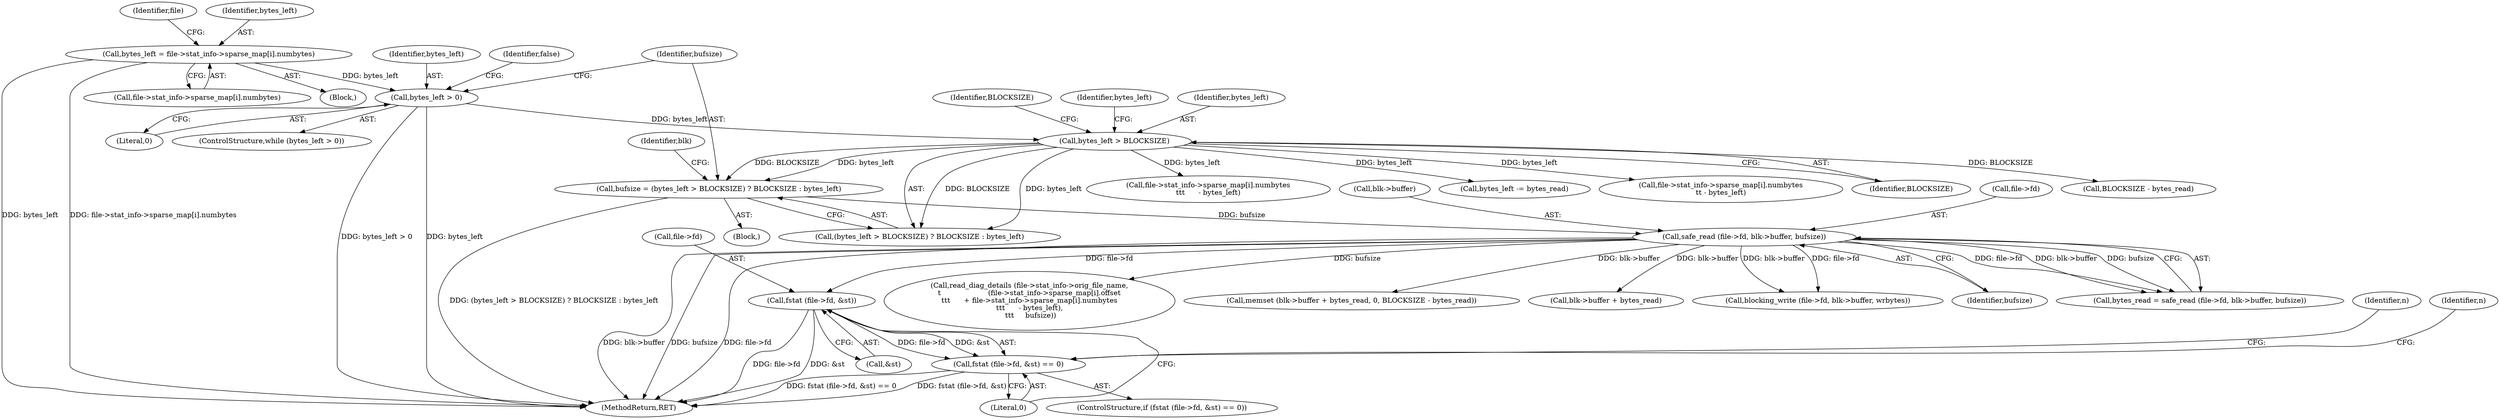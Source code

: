 digraph "0_savannah_c15c42ccd1e2377945fd0414eca1a49294bff454@pointer" {
"1000207" [label="(Call,fstat (file->fd, &st))"];
"1000153" [label="(Call,safe_read (file->fd, blk->buffer, bufsize))"];
"1000139" [label="(Call,bufsize = (bytes_left > BLOCKSIZE) ? BLOCKSIZE : bytes_left)"];
"1000142" [label="(Call,bytes_left > BLOCKSIZE)"];
"1000134" [label="(Call,bytes_left > 0)"];
"1000107" [label="(Call,bytes_left = file->stat_info->sparse_map[i].numbytes)"];
"1000206" [label="(Call,fstat (file->fd, &st) == 0)"];
"1000157" [label="(Call,blk->buffer)"];
"1000248" [label="(Call,file->stat_info->sparse_map[i].numbytes\n\t\t - bytes_left)"];
"1000136" [label="(Literal,0)"];
"1000107" [label="(Call,bytes_left = file->stat_info->sparse_map[i].numbytes)"];
"1000151" [label="(Call,bytes_read = safe_read (file->fd, blk->buffer, bufsize))"];
"1000121" [label="(Identifier,file)"];
"1000144" [label="(Identifier,BLOCKSIZE)"];
"1000205" [label="(ControlStructure,if (fstat (file->fd, &st) == 0))"];
"1000382" [label="(Identifier,false)"];
"1000109" [label="(Call,file->stat_info->sparse_map[i].numbytes)"];
"1000142" [label="(Call,bytes_left > BLOCKSIZE)"];
"1000207" [label="(Call,fstat (file->fd, &st))"];
"1000208" [label="(Call,file->fd)"];
"1000229" [label="(Identifier,n)"];
"1000206" [label="(Call,fstat (file->fd, &st) == 0)"];
"1000137" [label="(Block,)"];
"1000133" [label="(ControlStructure,while (bytes_left > 0))"];
"1000134" [label="(Call,bytes_left > 0)"];
"1000166" [label="(Call,read_diag_details (file->stat_info->orig_file_name,\n\t                     (file->stat_info->sparse_map[i].offset\n\t\t\t      + file->stat_info->sparse_map[i].numbytes\n\t\t\t      - bytes_left),\n \t\t\t     bufsize))"];
"1000140" [label="(Identifier,bufsize)"];
"1000135" [label="(Identifier,bytes_left)"];
"1000108" [label="(Identifier,bytes_left)"];
"1000287" [label="(Call,memset (blk->buffer + bytes_read, 0, BLOCKSIZE - bytes_read))"];
"1000294" [label="(Call,BLOCKSIZE - bytes_read)"];
"1000146" [label="(Identifier,bytes_left)"];
"1000215" [label="(Identifier,n)"];
"1000211" [label="(Call,&st)"];
"1000141" [label="(Call,(bytes_left > BLOCKSIZE) ? BLOCKSIZE : bytes_left)"];
"1000104" [label="(Block,)"];
"1000143" [label="(Identifier,bytes_left)"];
"1000507" [label="(MethodReturn,RET)"];
"1000182" [label="(Call,file->stat_info->sparse_map[i].numbytes\n\t\t\t      - bytes_left)"];
"1000139" [label="(Call,bufsize = (bytes_left > BLOCKSIZE) ? BLOCKSIZE : bytes_left)"];
"1000288" [label="(Call,blk->buffer + bytes_read)"];
"1000332" [label="(Call,blocking_write (file->fd, blk->buffer, wrbytes))"];
"1000145" [label="(Identifier,BLOCKSIZE)"];
"1000297" [label="(Call,bytes_left -= bytes_read)"];
"1000160" [label="(Identifier,bufsize)"];
"1000153" [label="(Call,safe_read (file->fd, blk->buffer, bufsize))"];
"1000149" [label="(Identifier,blk)"];
"1000213" [label="(Literal,0)"];
"1000154" [label="(Call,file->fd)"];
"1000207" -> "1000206"  [label="AST: "];
"1000207" -> "1000211"  [label="CFG: "];
"1000208" -> "1000207"  [label="AST: "];
"1000211" -> "1000207"  [label="AST: "];
"1000213" -> "1000207"  [label="CFG: "];
"1000207" -> "1000507"  [label="DDG: file->fd"];
"1000207" -> "1000507"  [label="DDG: &st"];
"1000207" -> "1000206"  [label="DDG: file->fd"];
"1000207" -> "1000206"  [label="DDG: &st"];
"1000153" -> "1000207"  [label="DDG: file->fd"];
"1000153" -> "1000151"  [label="AST: "];
"1000153" -> "1000160"  [label="CFG: "];
"1000154" -> "1000153"  [label="AST: "];
"1000157" -> "1000153"  [label="AST: "];
"1000160" -> "1000153"  [label="AST: "];
"1000151" -> "1000153"  [label="CFG: "];
"1000153" -> "1000507"  [label="DDG: blk->buffer"];
"1000153" -> "1000507"  [label="DDG: bufsize"];
"1000153" -> "1000507"  [label="DDG: file->fd"];
"1000153" -> "1000151"  [label="DDG: file->fd"];
"1000153" -> "1000151"  [label="DDG: blk->buffer"];
"1000153" -> "1000151"  [label="DDG: bufsize"];
"1000139" -> "1000153"  [label="DDG: bufsize"];
"1000153" -> "1000166"  [label="DDG: bufsize"];
"1000153" -> "1000287"  [label="DDG: blk->buffer"];
"1000153" -> "1000288"  [label="DDG: blk->buffer"];
"1000153" -> "1000332"  [label="DDG: file->fd"];
"1000153" -> "1000332"  [label="DDG: blk->buffer"];
"1000139" -> "1000137"  [label="AST: "];
"1000139" -> "1000141"  [label="CFG: "];
"1000140" -> "1000139"  [label="AST: "];
"1000141" -> "1000139"  [label="AST: "];
"1000149" -> "1000139"  [label="CFG: "];
"1000139" -> "1000507"  [label="DDG: (bytes_left > BLOCKSIZE) ? BLOCKSIZE : bytes_left"];
"1000142" -> "1000139"  [label="DDG: BLOCKSIZE"];
"1000142" -> "1000139"  [label="DDG: bytes_left"];
"1000142" -> "1000141"  [label="AST: "];
"1000142" -> "1000144"  [label="CFG: "];
"1000143" -> "1000142"  [label="AST: "];
"1000144" -> "1000142"  [label="AST: "];
"1000145" -> "1000142"  [label="CFG: "];
"1000146" -> "1000142"  [label="CFG: "];
"1000134" -> "1000142"  [label="DDG: bytes_left"];
"1000142" -> "1000141"  [label="DDG: BLOCKSIZE"];
"1000142" -> "1000141"  [label="DDG: bytes_left"];
"1000142" -> "1000182"  [label="DDG: bytes_left"];
"1000142" -> "1000248"  [label="DDG: bytes_left"];
"1000142" -> "1000294"  [label="DDG: BLOCKSIZE"];
"1000142" -> "1000297"  [label="DDG: bytes_left"];
"1000134" -> "1000133"  [label="AST: "];
"1000134" -> "1000136"  [label="CFG: "];
"1000135" -> "1000134"  [label="AST: "];
"1000136" -> "1000134"  [label="AST: "];
"1000140" -> "1000134"  [label="CFG: "];
"1000382" -> "1000134"  [label="CFG: "];
"1000134" -> "1000507"  [label="DDG: bytes_left > 0"];
"1000134" -> "1000507"  [label="DDG: bytes_left"];
"1000107" -> "1000134"  [label="DDG: bytes_left"];
"1000107" -> "1000104"  [label="AST: "];
"1000107" -> "1000109"  [label="CFG: "];
"1000108" -> "1000107"  [label="AST: "];
"1000109" -> "1000107"  [label="AST: "];
"1000121" -> "1000107"  [label="CFG: "];
"1000107" -> "1000507"  [label="DDG: bytes_left"];
"1000107" -> "1000507"  [label="DDG: file->stat_info->sparse_map[i].numbytes"];
"1000206" -> "1000205"  [label="AST: "];
"1000206" -> "1000213"  [label="CFG: "];
"1000213" -> "1000206"  [label="AST: "];
"1000215" -> "1000206"  [label="CFG: "];
"1000229" -> "1000206"  [label="CFG: "];
"1000206" -> "1000507"  [label="DDG: fstat (file->fd, &st) == 0"];
"1000206" -> "1000507"  [label="DDG: fstat (file->fd, &st)"];
}
